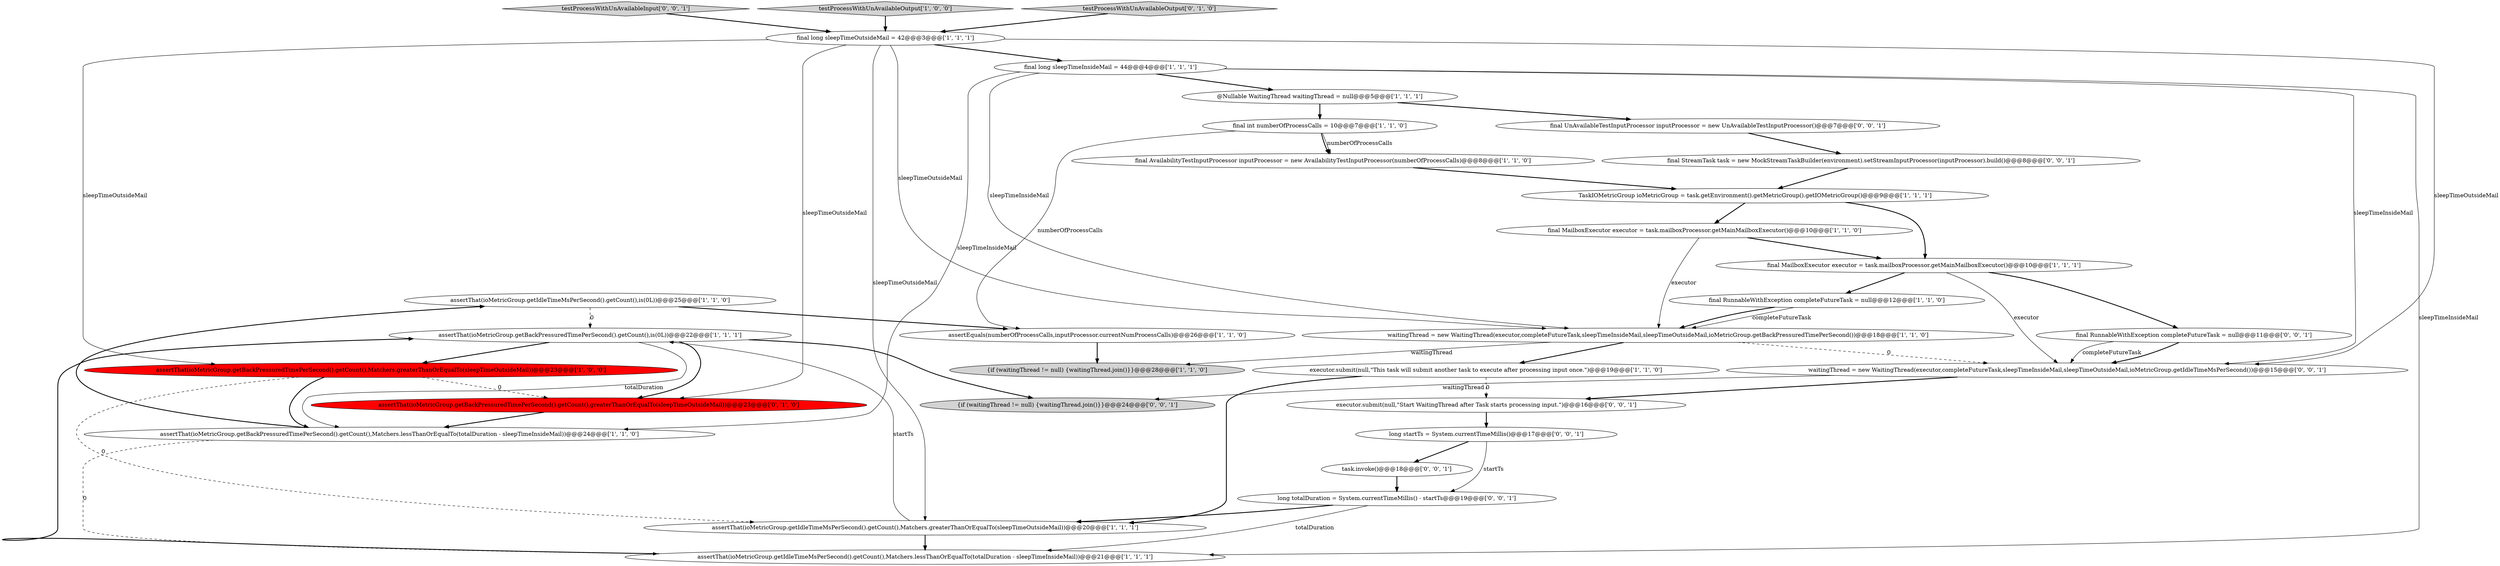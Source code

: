 digraph {
12 [style = filled, label = "assertThat(ioMetricGroup.getIdleTimeMsPerSecond().getCount(),is(0L))@@@25@@@['1', '1', '0']", fillcolor = white, shape = ellipse image = "AAA0AAABBB1BBB"];
25 [style = filled, label = "testProcessWithUnAvailableInput['0', '0', '1']", fillcolor = lightgray, shape = diamond image = "AAA0AAABBB3BBB"];
3 [style = filled, label = "TaskIOMetricGroup ioMetricGroup = task.getEnvironment().getMetricGroup().getIOMetricGroup()@@@9@@@['1', '1', '1']", fillcolor = white, shape = ellipse image = "AAA0AAABBB1BBB"];
16 [style = filled, label = "final MailboxExecutor executor = task.mailboxProcessor.getMainMailboxExecutor()@@@10@@@['1', '1', '0']", fillcolor = white, shape = ellipse image = "AAA0AAABBB1BBB"];
13 [style = filled, label = "final long sleepTimeOutsideMail = 42@@@3@@@['1', '1', '1']", fillcolor = white, shape = ellipse image = "AAA0AAABBB1BBB"];
7 [style = filled, label = "assertThat(ioMetricGroup.getIdleTimeMsPerSecond().getCount(),Matchers.lessThanOrEqualTo(totalDuration - sleepTimeInsideMail))@@@21@@@['1', '1', '1']", fillcolor = white, shape = ellipse image = "AAA0AAABBB1BBB"];
14 [style = filled, label = "final int numberOfProcessCalls = 10@@@7@@@['1', '1', '0']", fillcolor = white, shape = ellipse image = "AAA0AAABBB1BBB"];
23 [style = filled, label = "executor.submit(null,\"Start WaitingThread after Task starts processing input.\")@@@16@@@['0', '0', '1']", fillcolor = white, shape = ellipse image = "AAA0AAABBB3BBB"];
29 [style = filled, label = "long totalDuration = System.currentTimeMillis() - startTs@@@19@@@['0', '0', '1']", fillcolor = white, shape = ellipse image = "AAA0AAABBB3BBB"];
2 [style = filled, label = "executor.submit(null,\"This task will submit another task to execute after processing input once.\")@@@19@@@['1', '1', '0']", fillcolor = white, shape = ellipse image = "AAA0AAABBB1BBB"];
15 [style = filled, label = "@Nullable WaitingThread waitingThread = null@@@5@@@['1', '1', '1']", fillcolor = white, shape = ellipse image = "AAA0AAABBB1BBB"];
28 [style = filled, label = "final RunnableWithException completeFutureTask = null@@@11@@@['0', '0', '1']", fillcolor = white, shape = ellipse image = "AAA0AAABBB3BBB"];
24 [style = filled, label = "{if (waitingThread != null) {waitingThread.join()}}@@@24@@@['0', '0', '1']", fillcolor = lightgray, shape = ellipse image = "AAA0AAABBB3BBB"];
26 [style = filled, label = "long startTs = System.currentTimeMillis()@@@17@@@['0', '0', '1']", fillcolor = white, shape = ellipse image = "AAA0AAABBB3BBB"];
22 [style = filled, label = "waitingThread = new WaitingThread(executor,completeFutureTask,sleepTimeInsideMail,sleepTimeOutsideMail,ioMetricGroup.getIdleTimeMsPerSecond())@@@15@@@['0', '0', '1']", fillcolor = white, shape = ellipse image = "AAA0AAABBB3BBB"];
8 [style = filled, label = "assertThat(ioMetricGroup.getBackPressuredTimePerSecond().getCount(),Matchers.lessThanOrEqualTo(totalDuration - sleepTimeInsideMail))@@@24@@@['1', '1', '0']", fillcolor = white, shape = ellipse image = "AAA0AAABBB1BBB"];
18 [style = filled, label = "final RunnableWithException completeFutureTask = null@@@12@@@['1', '1', '0']", fillcolor = white, shape = ellipse image = "AAA0AAABBB1BBB"];
30 [style = filled, label = "final StreamTask task = new MockStreamTaskBuilder(environment).setStreamInputProcessor(inputProcessor).build()@@@8@@@['0', '0', '1']", fillcolor = white, shape = ellipse image = "AAA0AAABBB3BBB"];
11 [style = filled, label = "assertThat(ioMetricGroup.getBackPressuredTimePerSecond().getCount(),is(0L))@@@22@@@['1', '1', '1']", fillcolor = white, shape = ellipse image = "AAA0AAABBB1BBB"];
27 [style = filled, label = "final UnAvailableTestInputProcessor inputProcessor = new UnAvailableTestInputProcessor()@@@7@@@['0', '0', '1']", fillcolor = white, shape = ellipse image = "AAA0AAABBB3BBB"];
0 [style = filled, label = "{if (waitingThread != null) {waitingThread.join()}}@@@28@@@['1', '1', '0']", fillcolor = lightgray, shape = ellipse image = "AAA0AAABBB1BBB"];
10 [style = filled, label = "assertThat(ioMetricGroup.getBackPressuredTimePerSecond().getCount(),Matchers.greaterThanOrEqualTo(sleepTimeOutsideMail))@@@23@@@['1', '0', '0']", fillcolor = red, shape = ellipse image = "AAA1AAABBB1BBB"];
17 [style = filled, label = "final MailboxExecutor executor = task.mailboxProcessor.getMainMailboxExecutor()@@@10@@@['1', '1', '1']", fillcolor = white, shape = ellipse image = "AAA0AAABBB1BBB"];
20 [style = filled, label = "assertThat(ioMetricGroup.getBackPressuredTimePerSecond().getCount(),greaterThanOrEqualTo(sleepTimeOutsideMail))@@@23@@@['0', '1', '0']", fillcolor = red, shape = ellipse image = "AAA1AAABBB2BBB"];
4 [style = filled, label = "assertEquals(numberOfProcessCalls,inputProcessor.currentNumProcessCalls)@@@26@@@['1', '1', '0']", fillcolor = white, shape = ellipse image = "AAA0AAABBB1BBB"];
6 [style = filled, label = "testProcessWithUnAvailableOutput['1', '0', '0']", fillcolor = lightgray, shape = diamond image = "AAA0AAABBB1BBB"];
21 [style = filled, label = "testProcessWithUnAvailableOutput['0', '1', '0']", fillcolor = lightgray, shape = diamond image = "AAA0AAABBB2BBB"];
31 [style = filled, label = "task.invoke()@@@18@@@['0', '0', '1']", fillcolor = white, shape = ellipse image = "AAA0AAABBB3BBB"];
1 [style = filled, label = "assertThat(ioMetricGroup.getIdleTimeMsPerSecond().getCount(),Matchers.greaterThanOrEqualTo(sleepTimeOutsideMail))@@@20@@@['1', '1', '1']", fillcolor = white, shape = ellipse image = "AAA0AAABBB1BBB"];
19 [style = filled, label = "waitingThread = new WaitingThread(executor,completeFutureTask,sleepTimeInsideMail,sleepTimeOutsideMail,ioMetricGroup.getBackPressuredTimePerSecond())@@@18@@@['1', '1', '0']", fillcolor = white, shape = ellipse image = "AAA0AAABBB1BBB"];
5 [style = filled, label = "final long sleepTimeInsideMail = 44@@@4@@@['1', '1', '1']", fillcolor = white, shape = ellipse image = "AAA0AAABBB1BBB"];
9 [style = filled, label = "final AvailabilityTestInputProcessor inputProcessor = new AvailabilityTestInputProcessor(numberOfProcessCalls)@@@8@@@['1', '1', '0']", fillcolor = white, shape = ellipse image = "AAA0AAABBB1BBB"];
2->23 [style = dashed, label="0"];
11->20 [style = bold, label=""];
22->24 [style = solid, label="waitingThread"];
7->11 [style = bold, label=""];
13->1 [style = solid, label="sleepTimeOutsideMail"];
13->20 [style = solid, label="sleepTimeOutsideMail"];
15->14 [style = bold, label=""];
28->22 [style = bold, label=""];
25->13 [style = bold, label=""];
2->1 [style = bold, label=""];
27->30 [style = bold, label=""];
14->9 [style = solid, label="numberOfProcessCalls"];
19->0 [style = solid, label="waitingThread"];
29->7 [style = solid, label="totalDuration"];
18->19 [style = solid, label="completeFutureTask"];
18->19 [style = bold, label=""];
23->26 [style = bold, label=""];
13->22 [style = solid, label="sleepTimeOutsideMail"];
5->15 [style = bold, label=""];
31->29 [style = bold, label=""];
28->22 [style = solid, label="completeFutureTask"];
19->2 [style = bold, label=""];
16->17 [style = bold, label=""];
3->16 [style = bold, label=""];
11->24 [style = bold, label=""];
1->7 [style = bold, label=""];
22->23 [style = bold, label=""];
5->7 [style = solid, label="sleepTimeInsideMail"];
4->0 [style = bold, label=""];
5->8 [style = solid, label="sleepTimeInsideMail"];
12->11 [style = dashed, label="0"];
20->8 [style = bold, label=""];
17->28 [style = bold, label=""];
26->31 [style = bold, label=""];
13->19 [style = solid, label="sleepTimeOutsideMail"];
5->19 [style = solid, label="sleepTimeInsideMail"];
10->1 [style = dashed, label="0"];
10->8 [style = bold, label=""];
12->4 [style = bold, label=""];
30->3 [style = bold, label=""];
1->11 [style = solid, label="startTs"];
11->8 [style = solid, label="totalDuration"];
11->10 [style = bold, label=""];
17->22 [style = solid, label="executor"];
16->19 [style = solid, label="executor"];
8->7 [style = dashed, label="0"];
6->13 [style = bold, label=""];
19->22 [style = dashed, label="0"];
13->5 [style = bold, label=""];
9->3 [style = bold, label=""];
3->17 [style = bold, label=""];
10->20 [style = dashed, label="0"];
14->9 [style = bold, label=""];
14->4 [style = solid, label="numberOfProcessCalls"];
29->1 [style = bold, label=""];
5->22 [style = solid, label="sleepTimeInsideMail"];
15->27 [style = bold, label=""];
13->10 [style = solid, label="sleepTimeOutsideMail"];
8->12 [style = bold, label=""];
17->18 [style = bold, label=""];
21->13 [style = bold, label=""];
26->29 [style = solid, label="startTs"];
}
